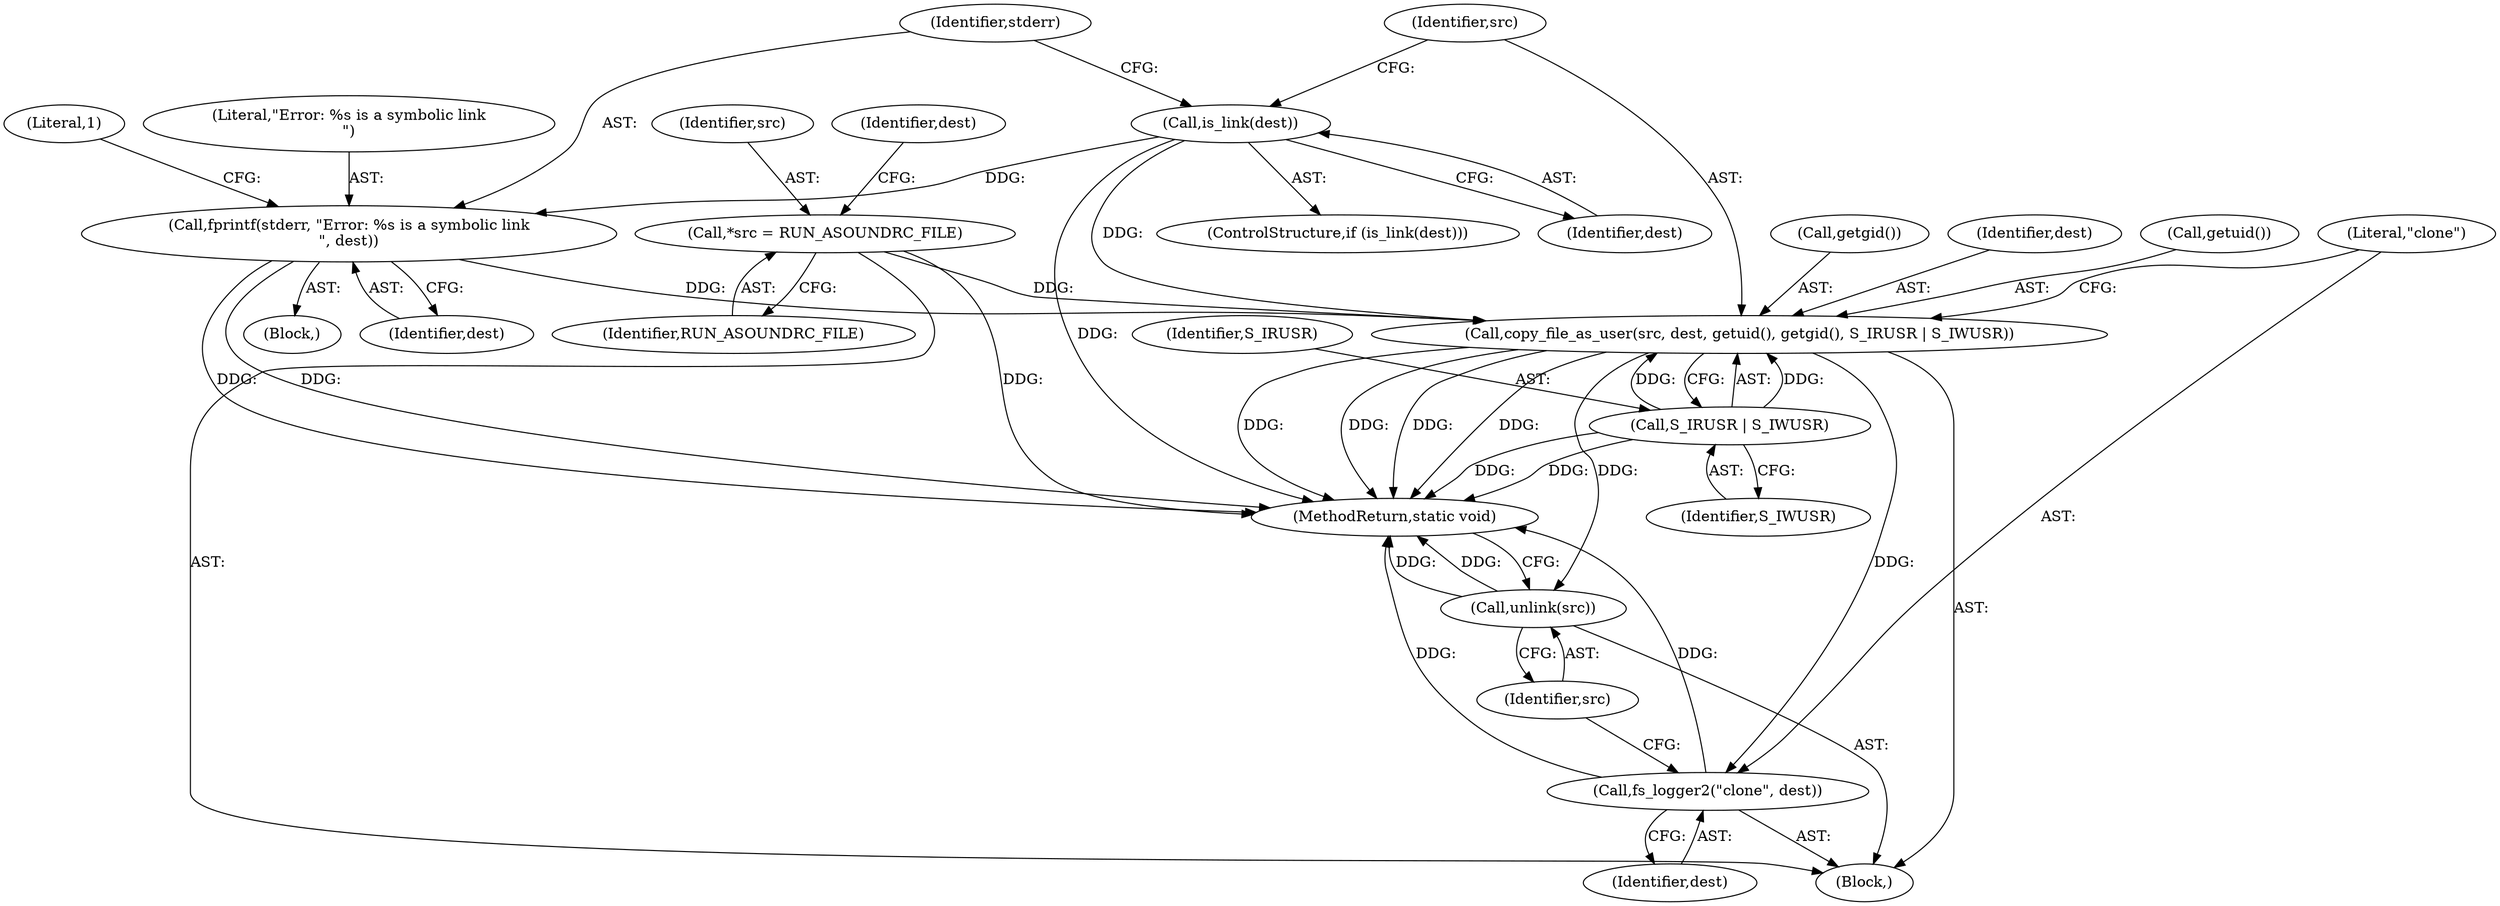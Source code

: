 digraph "0_firejail_903fd8a0789ca3cc3c21d84cd0282481515592ef@API" {
"1000132" [label="(Call,copy_file_as_user(src, dest, getuid(), getgid(), S_IRUSR | S_IWUSR))"];
"1000105" [label="(Call,*src = RUN_ASOUNDRC_FILE)"];
"1000126" [label="(Call,fprintf(stderr, \"Error: %s is a symbolic link\n\", dest))"];
"1000123" [label="(Call,is_link(dest))"];
"1000137" [label="(Call,S_IRUSR | S_IWUSR)"];
"1000140" [label="(Call,fs_logger2(\"clone\", dest))"];
"1000143" [label="(Call,unlink(src))"];
"1000123" [label="(Call,is_link(dest))"];
"1000131" [label="(Literal,1)"];
"1000145" [label="(MethodReturn,static void)"];
"1000103" [label="(Block,)"];
"1000137" [label="(Call,S_IRUSR | S_IWUSR)"];
"1000141" [label="(Literal,\"clone\")"];
"1000143" [label="(Call,unlink(src))"];
"1000106" [label="(Identifier,src)"];
"1000140" [label="(Call,fs_logger2(\"clone\", dest))"];
"1000125" [label="(Block,)"];
"1000136" [label="(Call,getgid())"];
"1000132" [label="(Call,copy_file_as_user(src, dest, getuid(), getgid(), S_IRUSR | S_IWUSR))"];
"1000127" [label="(Identifier,stderr)"];
"1000134" [label="(Identifier,dest)"];
"1000128" [label="(Literal,\"Error: %s is a symbolic link\n\")"];
"1000126" [label="(Call,fprintf(stderr, \"Error: %s is a symbolic link\n\", dest))"];
"1000135" [label="(Call,getuid())"];
"1000113" [label="(Identifier,dest)"];
"1000122" [label="(ControlStructure,if (is_link(dest)))"];
"1000105" [label="(Call,*src = RUN_ASOUNDRC_FILE)"];
"1000139" [label="(Identifier,S_IWUSR)"];
"1000133" [label="(Identifier,src)"];
"1000144" [label="(Identifier,src)"];
"1000142" [label="(Identifier,dest)"];
"1000107" [label="(Identifier,RUN_ASOUNDRC_FILE)"];
"1000129" [label="(Identifier,dest)"];
"1000138" [label="(Identifier,S_IRUSR)"];
"1000124" [label="(Identifier,dest)"];
"1000132" -> "1000103"  [label="AST: "];
"1000132" -> "1000137"  [label="CFG: "];
"1000133" -> "1000132"  [label="AST: "];
"1000134" -> "1000132"  [label="AST: "];
"1000135" -> "1000132"  [label="AST: "];
"1000136" -> "1000132"  [label="AST: "];
"1000137" -> "1000132"  [label="AST: "];
"1000141" -> "1000132"  [label="CFG: "];
"1000132" -> "1000145"  [label="DDG: "];
"1000132" -> "1000145"  [label="DDG: "];
"1000132" -> "1000145"  [label="DDG: "];
"1000132" -> "1000145"  [label="DDG: "];
"1000105" -> "1000132"  [label="DDG: "];
"1000126" -> "1000132"  [label="DDG: "];
"1000123" -> "1000132"  [label="DDG: "];
"1000137" -> "1000132"  [label="DDG: "];
"1000137" -> "1000132"  [label="DDG: "];
"1000132" -> "1000140"  [label="DDG: "];
"1000132" -> "1000143"  [label="DDG: "];
"1000105" -> "1000103"  [label="AST: "];
"1000105" -> "1000107"  [label="CFG: "];
"1000106" -> "1000105"  [label="AST: "];
"1000107" -> "1000105"  [label="AST: "];
"1000113" -> "1000105"  [label="CFG: "];
"1000105" -> "1000145"  [label="DDG: "];
"1000126" -> "1000125"  [label="AST: "];
"1000126" -> "1000129"  [label="CFG: "];
"1000127" -> "1000126"  [label="AST: "];
"1000128" -> "1000126"  [label="AST: "];
"1000129" -> "1000126"  [label="AST: "];
"1000131" -> "1000126"  [label="CFG: "];
"1000126" -> "1000145"  [label="DDG: "];
"1000126" -> "1000145"  [label="DDG: "];
"1000123" -> "1000126"  [label="DDG: "];
"1000123" -> "1000122"  [label="AST: "];
"1000123" -> "1000124"  [label="CFG: "];
"1000124" -> "1000123"  [label="AST: "];
"1000127" -> "1000123"  [label="CFG: "];
"1000133" -> "1000123"  [label="CFG: "];
"1000123" -> "1000145"  [label="DDG: "];
"1000137" -> "1000139"  [label="CFG: "];
"1000138" -> "1000137"  [label="AST: "];
"1000139" -> "1000137"  [label="AST: "];
"1000137" -> "1000145"  [label="DDG: "];
"1000137" -> "1000145"  [label="DDG: "];
"1000140" -> "1000103"  [label="AST: "];
"1000140" -> "1000142"  [label="CFG: "];
"1000141" -> "1000140"  [label="AST: "];
"1000142" -> "1000140"  [label="AST: "];
"1000144" -> "1000140"  [label="CFG: "];
"1000140" -> "1000145"  [label="DDG: "];
"1000140" -> "1000145"  [label="DDG: "];
"1000143" -> "1000103"  [label="AST: "];
"1000143" -> "1000144"  [label="CFG: "];
"1000144" -> "1000143"  [label="AST: "];
"1000145" -> "1000143"  [label="CFG: "];
"1000143" -> "1000145"  [label="DDG: "];
"1000143" -> "1000145"  [label="DDG: "];
}
